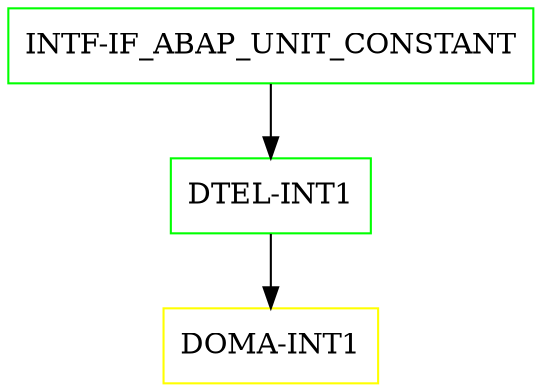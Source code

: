 digraph G {
  "INTF-IF_ABAP_UNIT_CONSTANT" [shape=box,color=green];
  "DTEL-INT1" [shape=box,color=green,URL="./DTEL_INT1.html"];
  "DOMA-INT1" [shape=box,color=yellow,URL="./DOMA_INT1.html"];
  "INTF-IF_ABAP_UNIT_CONSTANT" -> "DTEL-INT1";
  "DTEL-INT1" -> "DOMA-INT1";
}
